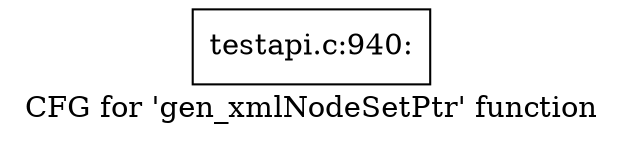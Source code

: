 digraph "CFG for 'gen_xmlNodeSetPtr' function" {
	label="CFG for 'gen_xmlNodeSetPtr' function";

	Node0x41d9680 [shape=record,label="{testapi.c:940:}"];
}

